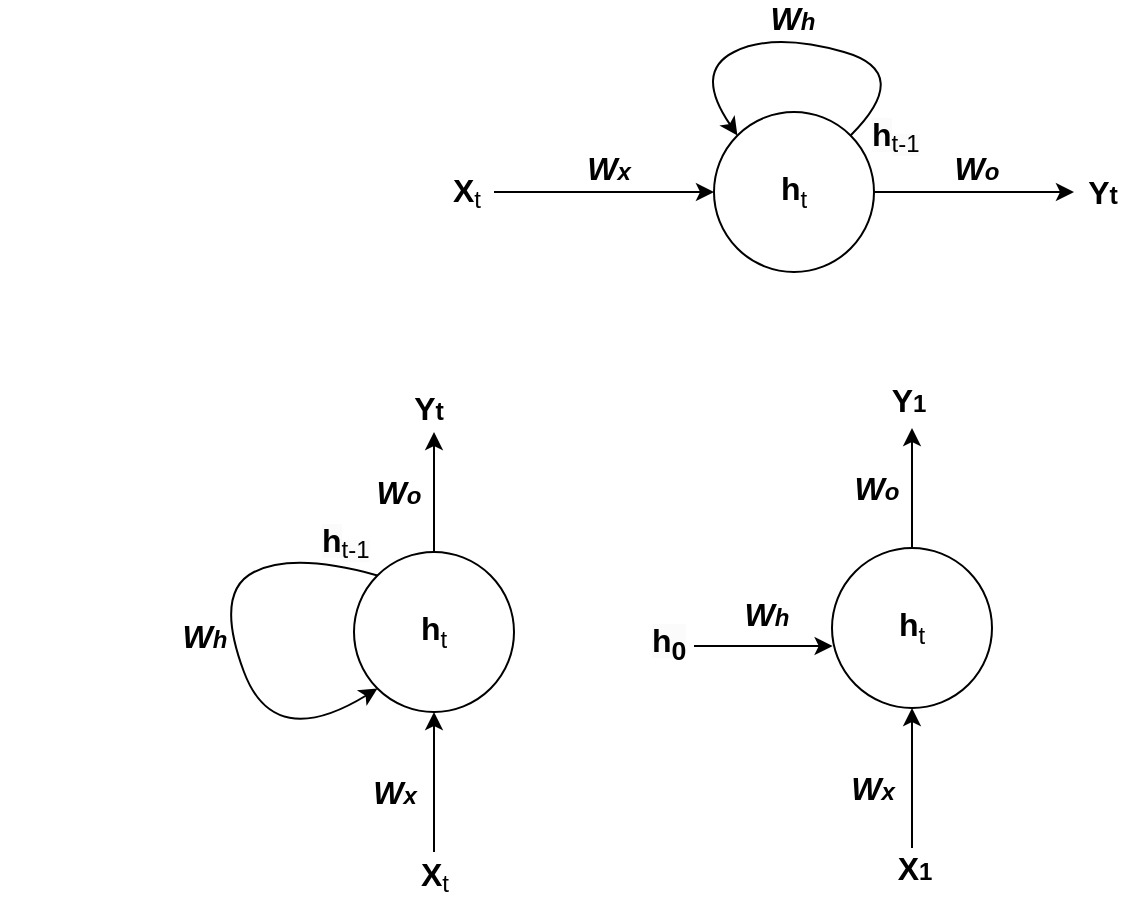 <mxfile version="21.5.0" type="github">
  <diagram name="Page-1" id="NLrtFPsRYLi89kOF9EQY">
    <mxGraphModel dx="1644" dy="451" grid="1" gridSize="10" guides="1" tooltips="1" connect="1" arrows="1" fold="1" page="1" pageScale="1" pageWidth="850" pageHeight="1100" math="0" shadow="0">
      <root>
        <mxCell id="0" />
        <mxCell id="1" parent="0" />
        <mxCell id="yeGPA09dJD4qr3ePd7-E-1" value="&lt;span style=&quot;font-size: 16px;&quot;&gt;&lt;b&gt;h&lt;/b&gt;&lt;sub style=&quot;font-size: 12px;&quot;&gt;t&lt;/sub&gt;&lt;/span&gt;" style="ellipse;whiteSpace=wrap;html=1;aspect=fixed;" parent="1" vertex="1">
          <mxGeometry x="340" y="150" width="80" height="80" as="geometry" />
        </mxCell>
        <mxCell id="yeGPA09dJD4qr3ePd7-E-3" value="" style="endArrow=classic;html=1;rounded=0;entryX=0;entryY=0.5;entryDx=0;entryDy=0;" parent="1" target="yeGPA09dJD4qr3ePd7-E-1" edge="1">
          <mxGeometry width="50" height="50" relative="1" as="geometry">
            <mxPoint x="230" y="190" as="sourcePoint" />
            <mxPoint x="430" y="110" as="targetPoint" />
            <Array as="points">
              <mxPoint x="270" y="190" />
              <mxPoint x="250" y="190" />
            </Array>
          </mxGeometry>
        </mxCell>
        <mxCell id="yeGPA09dJD4qr3ePd7-E-4" value="&lt;b&gt;&lt;font style=&quot;font-size: 16px;&quot;&gt;X&lt;/font&gt;&lt;/b&gt;&lt;sub style=&quot;font-size: 12px;&quot;&gt;t&lt;/sub&gt;" style="edgeLabel;html=1;align=center;verticalAlign=middle;resizable=0;points=[];" parent="yeGPA09dJD4qr3ePd7-E-3" vertex="1" connectable="0">
          <mxGeometry x="0.152" y="16" relative="1" as="geometry">
            <mxPoint x="-61" y="16" as="offset" />
          </mxGeometry>
        </mxCell>
        <mxCell id="yeGPA09dJD4qr3ePd7-E-5" value="&lt;b style=&quot;border-color: var(--border-color); color: rgb(0, 0, 0); font-family: Helvetica; font-size: 16px; font-style: normal; font-variant-ligatures: normal; font-variant-caps: normal; letter-spacing: normal; orphans: 2; text-align: center; text-indent: 0px; text-transform: none; widows: 2; word-spacing: 0px; -webkit-text-stroke-width: 0px; background-color: rgb(251, 251, 251); text-decoration-thickness: initial; text-decoration-style: initial; text-decoration-color: initial;&quot;&gt;h&lt;/b&gt;&lt;sub style=&quot;border-color: var(--border-color); color: rgb(0, 0, 0); font-family: Helvetica; font-style: normal; font-variant-ligatures: normal; font-variant-caps: normal; font-weight: 400; letter-spacing: normal; orphans: 2; text-align: center; text-indent: 0px; text-transform: none; widows: 2; word-spacing: 0px; -webkit-text-stroke-width: 0px; background-color: rgb(251, 251, 251); text-decoration-thickness: initial; text-decoration-style: initial; text-decoration-color: initial;&quot;&gt;&lt;font style=&quot;font-size: 12px;&quot;&gt;t-1&lt;/font&gt;&lt;/sub&gt;" style="text;whiteSpace=wrap;html=1;" parent="1" vertex="1">
          <mxGeometry x="417" y="145" width="30" height="30" as="geometry" />
        </mxCell>
        <mxCell id="yeGPA09dJD4qr3ePd7-E-6" value="" style="endArrow=classic;html=1;rounded=0;exitX=1;exitY=0.5;exitDx=0;exitDy=0;" parent="1" source="yeGPA09dJD4qr3ePd7-E-1" edge="1">
          <mxGeometry width="50" height="50" relative="1" as="geometry">
            <mxPoint x="520" y="220" as="sourcePoint" />
            <mxPoint x="520" y="190" as="targetPoint" />
            <Array as="points" />
          </mxGeometry>
        </mxCell>
        <mxCell id="yeGPA09dJD4qr3ePd7-E-9" value="&lt;span style=&quot;vertical-align: sub;&quot;&gt;&lt;b style=&quot;&quot;&gt;&lt;span style=&quot;font-size: 16px;&quot;&gt;Y&lt;/span&gt;&lt;span style=&quot;font-size: 12.5px;&quot;&gt;t&lt;/span&gt;&lt;/b&gt;&lt;/span&gt;" style="edgeLabel;html=1;align=center;verticalAlign=middle;resizable=0;points=[];" parent="1" vertex="1" connectable="0">
          <mxGeometry x="320.001" y="200.0" as="geometry">
            <mxPoint x="214" y="-10" as="offset" />
          </mxGeometry>
        </mxCell>
        <mxCell id="yeGPA09dJD4qr3ePd7-E-10" value="" style="curved=1;endArrow=classic;html=1;rounded=0;exitX=1;exitY=0;exitDx=0;exitDy=0;entryX=0;entryY=0;entryDx=0;entryDy=0;" parent="1" source="yeGPA09dJD4qr3ePd7-E-1" target="yeGPA09dJD4qr3ePd7-E-1" edge="1">
          <mxGeometry width="50" height="50" relative="1" as="geometry">
            <mxPoint x="220" y="160" as="sourcePoint" />
            <mxPoint x="270" y="110" as="targetPoint" />
            <Array as="points">
              <mxPoint x="440" y="130" />
              <mxPoint x="370" y="110" />
              <mxPoint x="330" y="130" />
            </Array>
          </mxGeometry>
        </mxCell>
        <mxCell id="yeGPA09dJD4qr3ePd7-E-11" value="&lt;sub style=&quot;&quot;&gt;&lt;b style=&quot;&quot;&gt;&lt;i&gt;&lt;span style=&quot;font-size: 16px;&quot;&gt;W&lt;/span&gt;&lt;span style=&quot;font-size: 12px;&quot;&gt;x&lt;/span&gt;&lt;/i&gt;&lt;/b&gt;&lt;/sub&gt;" style="edgeLabel;html=1;align=center;verticalAlign=middle;resizable=0;points=[];" parent="1" vertex="1" connectable="0">
          <mxGeometry x="223.207" y="198.0" as="geometry">
            <mxPoint x="64" y="-20" as="offset" />
          </mxGeometry>
        </mxCell>
        <mxCell id="yeGPA09dJD4qr3ePd7-E-12" value="&lt;sub style=&quot;&quot;&gt;&lt;b style=&quot;&quot;&gt;&lt;i&gt;&lt;span style=&quot;font-size: 16px;&quot;&gt;W&lt;/span&gt;&lt;span style=&quot;font-size: 12px;&quot;&gt;o&lt;/span&gt;&lt;/i&gt;&lt;/b&gt;&lt;/sub&gt;" style="edgeLabel;html=1;align=center;verticalAlign=middle;resizable=0;points=[];" parent="1" vertex="1" connectable="0">
          <mxGeometry x="406.997" y="198.0" as="geometry">
            <mxPoint x="64" y="-20" as="offset" />
          </mxGeometry>
        </mxCell>
        <mxCell id="yeGPA09dJD4qr3ePd7-E-13" value="&lt;sub style=&quot;&quot;&gt;&lt;b style=&quot;&quot;&gt;&lt;i&gt;&lt;span style=&quot;font-size: 16px;&quot;&gt;W&lt;/span&gt;&lt;span style=&quot;font-size: 12px;&quot;&gt;h&lt;/span&gt;&lt;/i&gt;&lt;/b&gt;&lt;/sub&gt;" style="edgeLabel;html=1;align=center;verticalAlign=middle;resizable=0;points=[];" parent="1" vertex="1" connectable="0">
          <mxGeometry x="314.997" y="123.0" as="geometry">
            <mxPoint x="64" y="-20" as="offset" />
          </mxGeometry>
        </mxCell>
        <mxCell id="NeNG-d02GM8CZWVQfQ4p-1" value="&lt;span style=&quot;font-size: 16px;&quot;&gt;&lt;b&gt;h&lt;/b&gt;&lt;sub style=&quot;font-size: 12px;&quot;&gt;t&lt;/sub&gt;&lt;/span&gt;" style="ellipse;whiteSpace=wrap;html=1;aspect=fixed;" vertex="1" parent="1">
          <mxGeometry x="160" y="370" width="80" height="80" as="geometry" />
        </mxCell>
        <mxCell id="NeNG-d02GM8CZWVQfQ4p-4" value="&lt;b style=&quot;border-color: var(--border-color); color: rgb(0, 0, 0); font-family: Helvetica; font-size: 16px; font-style: normal; font-variant-ligatures: normal; font-variant-caps: normal; letter-spacing: normal; orphans: 2; text-align: center; text-indent: 0px; text-transform: none; widows: 2; word-spacing: 0px; -webkit-text-stroke-width: 0px; background-color: rgb(251, 251, 251); text-decoration-thickness: initial; text-decoration-style: initial; text-decoration-color: initial;&quot;&gt;h&lt;/b&gt;&lt;sub style=&quot;border-color: var(--border-color); color: rgb(0, 0, 0); font-family: Helvetica; font-style: normal; font-variant-ligatures: normal; font-variant-caps: normal; font-weight: 400; letter-spacing: normal; orphans: 2; text-align: center; text-indent: 0px; text-transform: none; widows: 2; word-spacing: 0px; -webkit-text-stroke-width: 0px; background-color: rgb(251, 251, 251); text-decoration-thickness: initial; text-decoration-style: initial; text-decoration-color: initial;&quot;&gt;&lt;font style=&quot;font-size: 12px;&quot;&gt;t-1&lt;/font&gt;&lt;/sub&gt;" style="text;whiteSpace=wrap;html=1;" vertex="1" parent="1">
          <mxGeometry x="142" y="348" width="30" height="30" as="geometry" />
        </mxCell>
        <mxCell id="NeNG-d02GM8CZWVQfQ4p-5" value="" style="endArrow=classic;html=1;rounded=0;exitX=0.5;exitY=0;exitDx=0;exitDy=0;" edge="1" parent="1" source="NeNG-d02GM8CZWVQfQ4p-1">
          <mxGeometry width="50" height="50" relative="1" as="geometry">
            <mxPoint x="340" y="440" as="sourcePoint" />
            <mxPoint x="200" y="310" as="targetPoint" />
            <Array as="points" />
          </mxGeometry>
        </mxCell>
        <mxCell id="NeNG-d02GM8CZWVQfQ4p-6" value="&lt;span style=&quot;vertical-align: sub;&quot;&gt;&lt;b style=&quot;&quot;&gt;&lt;span style=&quot;font-size: 16px;&quot;&gt;Y&lt;/span&gt;&lt;span style=&quot;font-size: 12.5px;&quot;&gt;t&lt;/span&gt;&lt;/b&gt;&lt;/span&gt;" style="edgeLabel;html=1;align=center;verticalAlign=middle;resizable=0;points=[];" vertex="1" connectable="0" parent="1">
          <mxGeometry x="-16.999" y="308.0" as="geometry">
            <mxPoint x="214" y="-10" as="offset" />
          </mxGeometry>
        </mxCell>
        <mxCell id="NeNG-d02GM8CZWVQfQ4p-7" value="" style="curved=1;endArrow=classic;html=1;rounded=0;exitX=0;exitY=0;exitDx=0;exitDy=0;entryX=0;entryY=1;entryDx=0;entryDy=0;" edge="1" parent="1" source="NeNG-d02GM8CZWVQfQ4p-1" target="NeNG-d02GM8CZWVQfQ4p-1">
          <mxGeometry width="50" height="50" relative="1" as="geometry">
            <mxPoint x="40" y="380" as="sourcePoint" />
            <mxPoint x="90" y="330" as="targetPoint" />
            <Array as="points">
              <mxPoint x="130" y="370" />
              <mxPoint x="90" y="390" />
              <mxPoint x="120" y="470" />
            </Array>
          </mxGeometry>
        </mxCell>
        <mxCell id="NeNG-d02GM8CZWVQfQ4p-8" value="&lt;sub style=&quot;&quot;&gt;&lt;b style=&quot;&quot;&gt;&lt;i&gt;&lt;span style=&quot;font-size: 16px;&quot;&gt;W&lt;/span&gt;&lt;span style=&quot;font-size: 12px;&quot;&gt;x&lt;/span&gt;&lt;/i&gt;&lt;/b&gt;&lt;/sub&gt;" style="edgeLabel;html=1;align=center;verticalAlign=middle;resizable=0;points=[];" vertex="1" connectable="0" parent="1">
          <mxGeometry x="115.997" y="510.0" as="geometry">
            <mxPoint x="64" y="-20" as="offset" />
          </mxGeometry>
        </mxCell>
        <mxCell id="NeNG-d02GM8CZWVQfQ4p-9" value="&lt;sub style=&quot;&quot;&gt;&lt;b style=&quot;&quot;&gt;&lt;i&gt;&lt;span style=&quot;font-size: 16px;&quot;&gt;W&lt;/span&gt;&lt;span style=&quot;font-size: 12px;&quot;&gt;o&lt;/span&gt;&lt;/i&gt;&lt;/b&gt;&lt;/sub&gt;" style="edgeLabel;html=1;align=center;verticalAlign=middle;resizable=0;points=[];" vertex="1" connectable="0" parent="1">
          <mxGeometry x="117.997" y="360.0" as="geometry">
            <mxPoint x="64" y="-20" as="offset" />
          </mxGeometry>
        </mxCell>
        <mxCell id="NeNG-d02GM8CZWVQfQ4p-10" value="&lt;sub style=&quot;&quot;&gt;&lt;b style=&quot;&quot;&gt;&lt;i&gt;&lt;span style=&quot;font-size: 16px;&quot;&gt;W&lt;/span&gt;&lt;span style=&quot;font-size: 12px;&quot;&gt;h&lt;/span&gt;&lt;/i&gt;&lt;/b&gt;&lt;/sub&gt;" style="edgeLabel;html=1;align=center;verticalAlign=middle;resizable=0;points=[];" vertex="1" connectable="0" parent="1">
          <mxGeometry x="20.997" y="432.0" as="geometry">
            <mxPoint x="64" y="-20" as="offset" />
          </mxGeometry>
        </mxCell>
        <mxCell id="NeNG-d02GM8CZWVQfQ4p-11" value="" style="endArrow=classic;html=1;rounded=0;entryX=0.5;entryY=1;entryDx=0;entryDy=0;" edge="1" parent="1" target="NeNG-d02GM8CZWVQfQ4p-1">
          <mxGeometry width="50" height="50" relative="1" as="geometry">
            <mxPoint x="200" y="520" as="sourcePoint" />
            <mxPoint x="363" y="340" as="targetPoint" />
          </mxGeometry>
        </mxCell>
        <mxCell id="NeNG-d02GM8CZWVQfQ4p-12" value="&lt;b&gt;&lt;font style=&quot;font-size: 16px;&quot;&gt;X&lt;/font&gt;&lt;/b&gt;&lt;sub style=&quot;font-size: 12px;&quot;&gt;t&lt;/sub&gt;" style="edgeLabel;html=1;align=center;verticalAlign=middle;resizable=0;points=[];" vertex="1" connectable="0" parent="1">
          <mxGeometry x="200" y="532" as="geometry" />
        </mxCell>
        <mxCell id="NeNG-d02GM8CZWVQfQ4p-15" value="&lt;span style=&quot;font-size: 16px;&quot;&gt;&lt;b&gt;h&lt;/b&gt;&lt;sub style=&quot;font-size: 12px;&quot;&gt;t&lt;/sub&gt;&lt;/span&gt;" style="ellipse;whiteSpace=wrap;html=1;aspect=fixed;" vertex="1" parent="1">
          <mxGeometry x="399" y="368" width="80" height="80" as="geometry" />
        </mxCell>
        <mxCell id="NeNG-d02GM8CZWVQfQ4p-16" value="&lt;b style=&quot;border-color: var(--border-color); color: rgb(0, 0, 0); font-family: Helvetica; font-size: 16px; font-style: normal; font-variant-ligatures: normal; font-variant-caps: normal; letter-spacing: normal; orphans: 2; text-align: center; text-indent: 0px; text-transform: none; widows: 2; word-spacing: 0px; -webkit-text-stroke-width: 0px; background-color: rgb(251, 251, 251); text-decoration-thickness: initial; text-decoration-style: initial; text-decoration-color: initial;&quot;&gt;h&lt;sub&gt;0&lt;/sub&gt;&lt;/b&gt;" style="text;whiteSpace=wrap;html=1;" vertex="1" parent="1">
          <mxGeometry x="307" y="398" width="30" height="30" as="geometry" />
        </mxCell>
        <mxCell id="NeNG-d02GM8CZWVQfQ4p-17" value="" style="endArrow=classic;html=1;rounded=0;exitX=0.5;exitY=0;exitDx=0;exitDy=0;" edge="1" parent="1" source="NeNG-d02GM8CZWVQfQ4p-15">
          <mxGeometry width="50" height="50" relative="1" as="geometry">
            <mxPoint x="579" y="438" as="sourcePoint" />
            <mxPoint x="439" y="308" as="targetPoint" />
            <Array as="points" />
          </mxGeometry>
        </mxCell>
        <mxCell id="NeNG-d02GM8CZWVQfQ4p-19" value="&lt;sub style=&quot;&quot;&gt;&lt;b style=&quot;&quot;&gt;&lt;i&gt;&lt;span style=&quot;font-size: 16px;&quot;&gt;W&lt;/span&gt;&lt;span style=&quot;font-size: 12px;&quot;&gt;x&lt;/span&gt;&lt;/i&gt;&lt;/b&gt;&lt;/sub&gt;" style="edgeLabel;html=1;align=center;verticalAlign=middle;resizable=0;points=[];" vertex="1" connectable="0" parent="1">
          <mxGeometry x="354.997" y="508" as="geometry">
            <mxPoint x="64" y="-20" as="offset" />
          </mxGeometry>
        </mxCell>
        <mxCell id="NeNG-d02GM8CZWVQfQ4p-20" value="&lt;sub style=&quot;&quot;&gt;&lt;b style=&quot;&quot;&gt;&lt;i&gt;&lt;span style=&quot;font-size: 16px;&quot;&gt;W&lt;/span&gt;&lt;span style=&quot;font-size: 12px;&quot;&gt;o&lt;/span&gt;&lt;/i&gt;&lt;/b&gt;&lt;/sub&gt;" style="edgeLabel;html=1;align=center;verticalAlign=middle;resizable=0;points=[];" vertex="1" connectable="0" parent="1">
          <mxGeometry x="356.997" y="358.0" as="geometry">
            <mxPoint x="64" y="-20" as="offset" />
          </mxGeometry>
        </mxCell>
        <mxCell id="NeNG-d02GM8CZWVQfQ4p-21" value="&lt;sub style=&quot;&quot;&gt;&lt;b style=&quot;&quot;&gt;&lt;i&gt;&lt;span style=&quot;font-size: 16px;&quot;&gt;W&lt;/span&gt;&lt;span style=&quot;font-size: 12px;&quot;&gt;h&lt;/span&gt;&lt;/i&gt;&lt;/b&gt;&lt;/sub&gt;" style="edgeLabel;html=1;align=center;verticalAlign=middle;resizable=0;points=[];" vertex="1" connectable="0" parent="1">
          <mxGeometry x="301.997" y="421.0" as="geometry">
            <mxPoint x="64" y="-20" as="offset" />
          </mxGeometry>
        </mxCell>
        <mxCell id="NeNG-d02GM8CZWVQfQ4p-22" value="" style="endArrow=classic;html=1;rounded=0;entryX=0.5;entryY=1;entryDx=0;entryDy=0;" edge="1" parent="1" target="NeNG-d02GM8CZWVQfQ4p-15">
          <mxGeometry width="50" height="50" relative="1" as="geometry">
            <mxPoint x="439" y="518" as="sourcePoint" />
            <mxPoint x="602" y="338" as="targetPoint" />
          </mxGeometry>
        </mxCell>
        <mxCell id="NeNG-d02GM8CZWVQfQ4p-23" value="&lt;b&gt;&lt;font style=&quot;font-size: 16px;&quot;&gt;X&lt;/font&gt;&lt;font style=&quot;font-size: 12px;&quot;&gt;1&lt;/font&gt;&lt;/b&gt;" style="edgeLabel;html=1;align=center;verticalAlign=middle;resizable=0;points=[];" vertex="1" connectable="0" parent="1">
          <mxGeometry x="447" y="532" as="geometry">
            <mxPoint x="-7" y="-4" as="offset" />
          </mxGeometry>
        </mxCell>
        <mxCell id="NeNG-d02GM8CZWVQfQ4p-24" value="" style="endArrow=classic;html=1;rounded=0;entryX=0.004;entryY=0.613;entryDx=0;entryDy=0;entryPerimeter=0;" edge="1" parent="1" target="NeNG-d02GM8CZWVQfQ4p-15">
          <mxGeometry width="50" height="50" relative="1" as="geometry">
            <mxPoint x="330" y="417" as="sourcePoint" />
            <mxPoint x="430" y="340" as="targetPoint" />
          </mxGeometry>
        </mxCell>
        <mxCell id="NeNG-d02GM8CZWVQfQ4p-25" value="&lt;b&gt;&lt;font style=&quot;font-size: 16px;&quot;&gt;Y&lt;/font&gt;&lt;font style=&quot;font-size: 12px;&quot;&gt;1&lt;/font&gt;&lt;/b&gt;" style="edgeLabel;html=1;align=center;verticalAlign=middle;resizable=0;points=[];" vertex="1" connectable="0" parent="1">
          <mxGeometry x="453" y="548" as="geometry">
            <mxPoint x="-16" y="-254" as="offset" />
          </mxGeometry>
        </mxCell>
      </root>
    </mxGraphModel>
  </diagram>
</mxfile>
